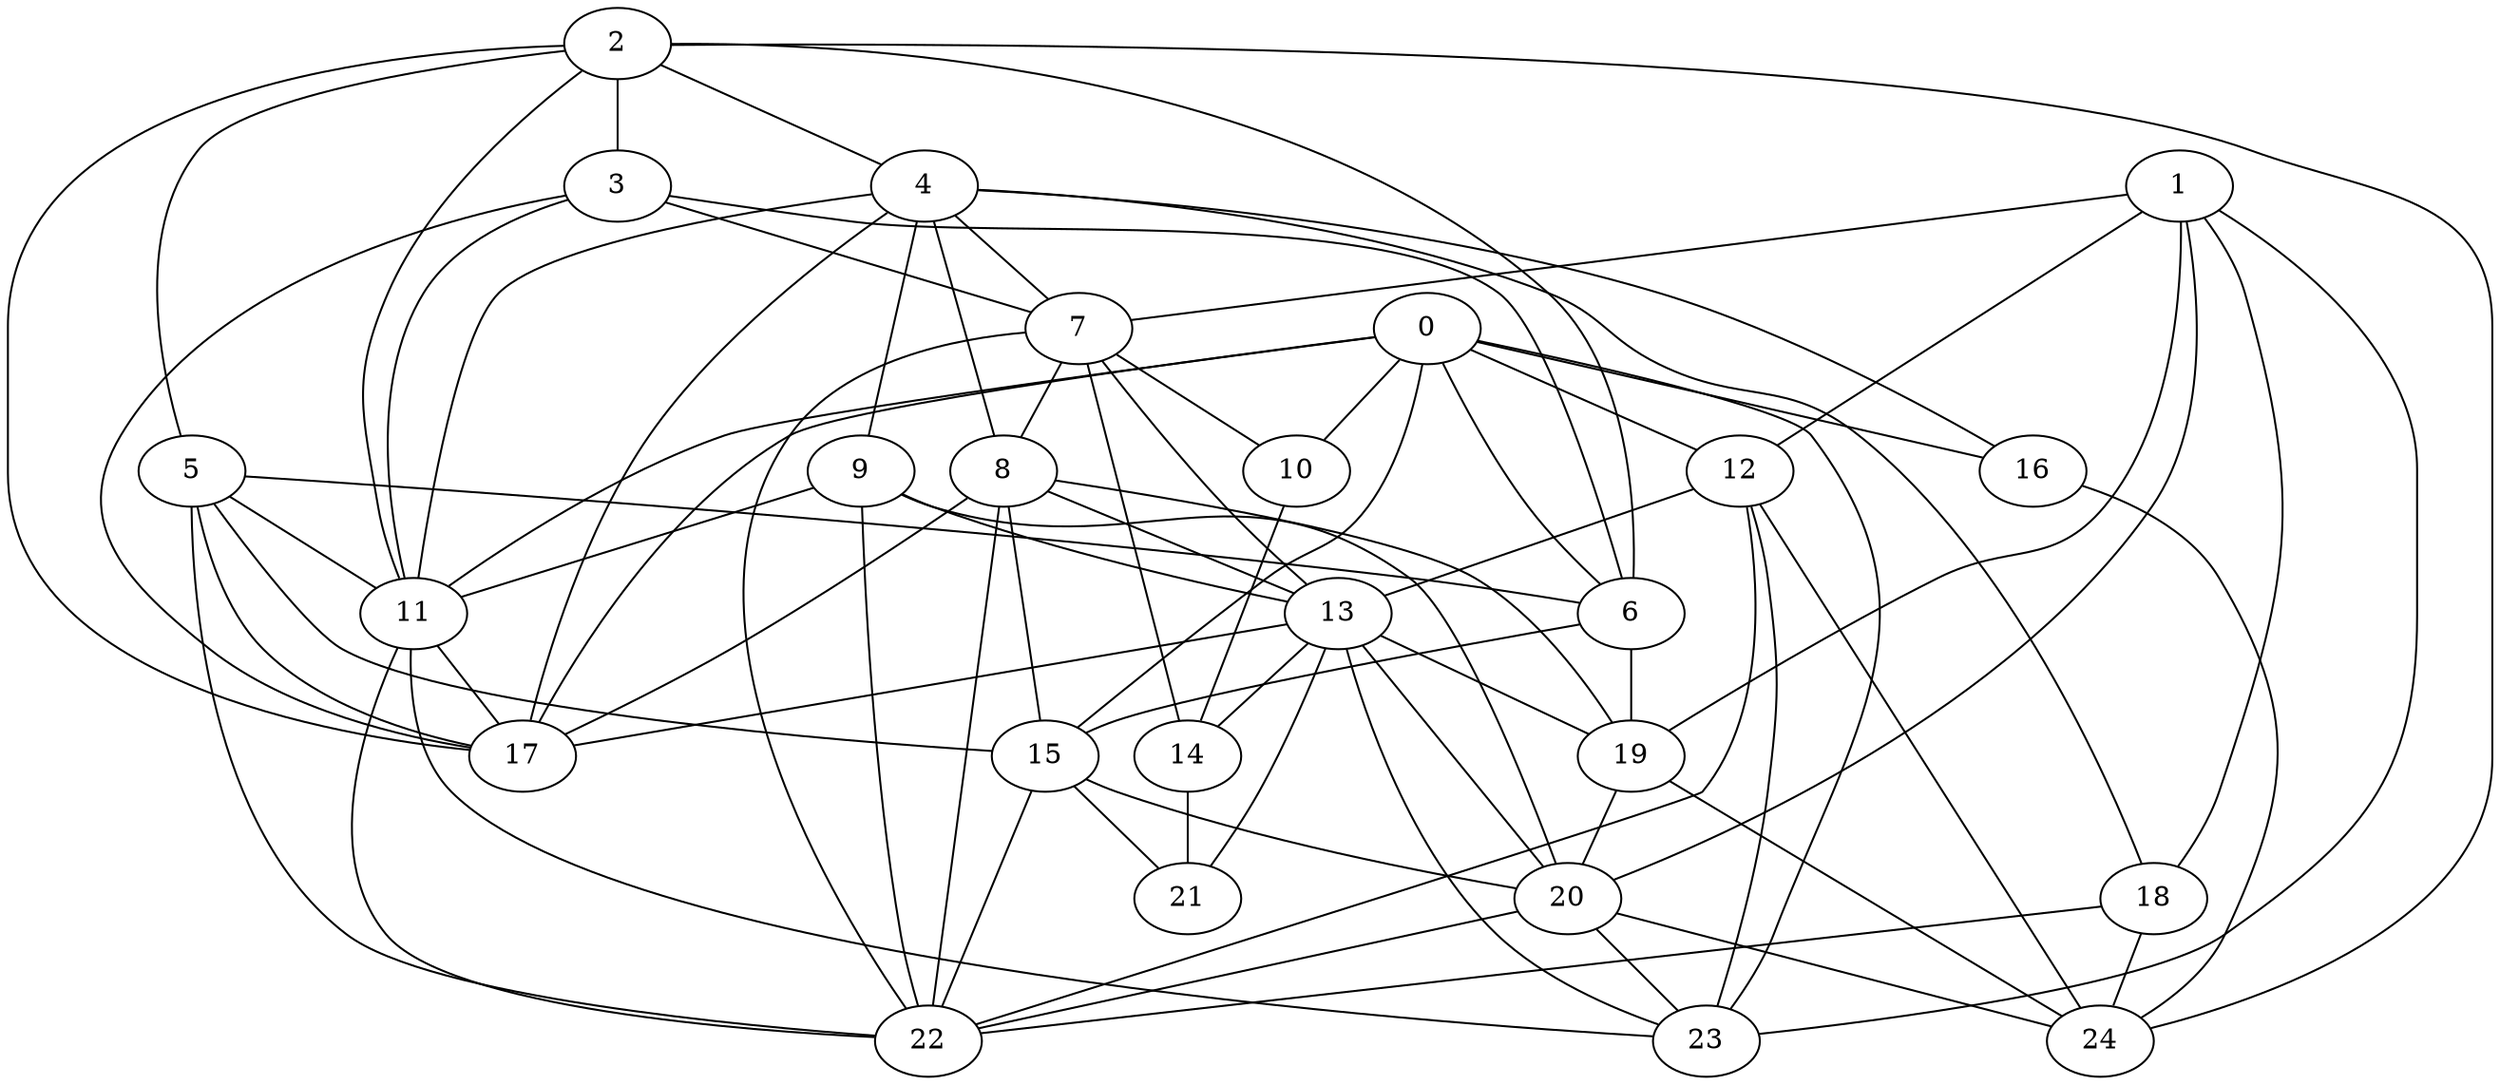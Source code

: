strict graph "gnp_random_graph(25,0.25)" {
0;
1;
2;
3;
4;
5;
6;
7;
8;
9;
10;
11;
12;
13;
14;
15;
16;
17;
18;
19;
20;
21;
22;
23;
24;
0 -- 6  [is_available=True, prob="0.392971207241"];
0 -- 10  [is_available=True, prob="0.624255323436"];
0 -- 11  [is_available=True, prob="0.727976531785"];
0 -- 12  [is_available=True, prob="1.0"];
0 -- 15  [is_available=True, prob="0.307681348794"];
0 -- 16  [is_available=True, prob="0.687729962617"];
0 -- 17  [is_available=True, prob="0.311134815366"];
0 -- 23  [is_available=True, prob="0.448509573905"];
1 -- 7  [is_available=True, prob="0.504898443751"];
1 -- 12  [is_available=True, prob="0.0685576615656"];
1 -- 18  [is_available=True, prob="0.495868187534"];
1 -- 19  [is_available=True, prob="0.556626643641"];
1 -- 20  [is_available=True, prob="0.794040132945"];
1 -- 23  [is_available=True, prob="0.758034606085"];
2 -- 3  [is_available=True, prob="1.0"];
2 -- 4  [is_available=True, prob="0.108645783357"];
2 -- 5  [is_available=True, prob="0.203942661066"];
2 -- 6  [is_available=True, prob="0.391573175148"];
2 -- 11  [is_available=True, prob="0.248177182284"];
2 -- 17  [is_available=True, prob="0.351768647456"];
2 -- 24  [is_available=True, prob="0.646429728263"];
3 -- 17  [is_available=True, prob="1.0"];
3 -- 11  [is_available=True, prob="0.717648116981"];
3 -- 6  [is_available=True, prob="0.53630706299"];
3 -- 7  [is_available=True, prob="1.0"];
4 -- 7  [is_available=True, prob="0.478655314495"];
4 -- 8  [is_available=True, prob="0.221077670327"];
4 -- 9  [is_available=True, prob="0.249485152865"];
4 -- 11  [is_available=True, prob="0.0338448972918"];
4 -- 16  [is_available=True, prob="1.0"];
4 -- 17  [is_available=True, prob="1.0"];
4 -- 18  [is_available=True, prob="0.322257417471"];
5 -- 6  [is_available=True, prob="0.16957237158"];
5 -- 11  [is_available=True, prob="0.333374689544"];
5 -- 15  [is_available=True, prob="0.874710393338"];
5 -- 17  [is_available=True, prob="0.0614978456327"];
5 -- 22  [is_available=True, prob="0.368378777187"];
6 -- 15  [is_available=True, prob="0.339648429977"];
6 -- 19  [is_available=True, prob="0.698939707838"];
7 -- 8  [is_available=True, prob="0.173546766333"];
7 -- 10  [is_available=True, prob="0.0754073235952"];
7 -- 13  [is_available=True, prob="0.936242252038"];
7 -- 14  [is_available=True, prob="1.0"];
7 -- 22  [is_available=True, prob="1.0"];
8 -- 13  [is_available=True, prob="0.261834375864"];
8 -- 15  [is_available=True, prob="1.0"];
8 -- 17  [is_available=True, prob="0.724017936908"];
8 -- 19  [is_available=True, prob="0.637473366112"];
8 -- 22  [is_available=True, prob="0.57691718951"];
9 -- 20  [is_available=True, prob="0.368120565563"];
9 -- 11  [is_available=True, prob="0.872201382445"];
9 -- 13  [is_available=True, prob="1.0"];
9 -- 22  [is_available=True, prob="0.392312259942"];
10 -- 14  [is_available=True, prob="0.938266600755"];
11 -- 17  [is_available=True, prob="0.984176462378"];
11 -- 22  [is_available=True, prob="0.63027327677"];
11 -- 23  [is_available=True, prob="0.870361083867"];
12 -- 13  [is_available=True, prob="1.0"];
12 -- 22  [is_available=True, prob="0.998416090758"];
12 -- 23  [is_available=True, prob="0.836033074934"];
12 -- 24  [is_available=True, prob="0.951749217152"];
13 -- 14  [is_available=True, prob="0.999762711984"];
13 -- 17  [is_available=True, prob="0.791036674306"];
13 -- 19  [is_available=True, prob="0.615599529383"];
13 -- 20  [is_available=True, prob="1.0"];
13 -- 21  [is_available=True, prob="0.88629126281"];
13 -- 23  [is_available=True, prob="1.0"];
14 -- 21  [is_available=True, prob="0.986858322217"];
15 -- 20  [is_available=True, prob="1.0"];
15 -- 21  [is_available=True, prob="1.0"];
15 -- 22  [is_available=True, prob="0.10605776916"];
16 -- 24  [is_available=True, prob="0.868505548691"];
18 -- 24  [is_available=True, prob="1.0"];
18 -- 22  [is_available=True, prob="0.572603863968"];
19 -- 20  [is_available=True, prob="0.460927482659"];
19 -- 24  [is_available=True, prob="0.199461685378"];
20 -- 22  [is_available=True, prob="1.0"];
20 -- 23  [is_available=True, prob="0.831417138266"];
20 -- 24  [is_available=True, prob="1.0"];
}

